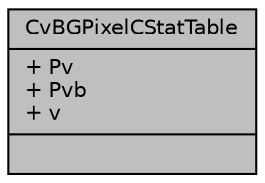 digraph "CvBGPixelCStatTable"
{
 // LATEX_PDF_SIZE
  edge [fontname="Helvetica",fontsize="10",labelfontname="Helvetica",labelfontsize="10"];
  node [fontname="Helvetica",fontsize="10",shape=record];
  Node1 [label="{CvBGPixelCStatTable\n|+ Pv\l+ Pvb\l+ v\l|}",height=0.2,width=0.4,color="black", fillcolor="grey75", style="filled", fontcolor="black",tooltip=" "];
}
